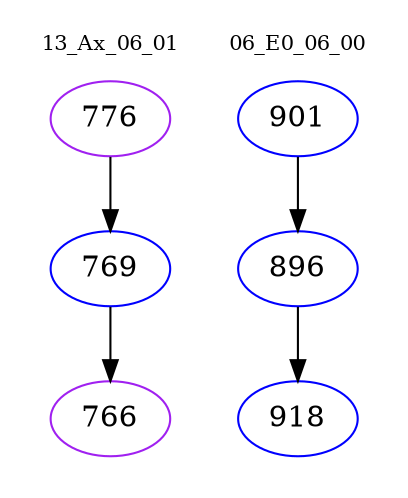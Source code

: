 digraph{
subgraph cluster_0 {
color = white
label = "13_Ax_06_01";
fontsize=10;
T0_776 [label="776", color="purple"]
T0_776 -> T0_769 [color="black"]
T0_769 [label="769", color="blue"]
T0_769 -> T0_766 [color="black"]
T0_766 [label="766", color="purple"]
}
subgraph cluster_1 {
color = white
label = "06_E0_06_00";
fontsize=10;
T1_901 [label="901", color="blue"]
T1_901 -> T1_896 [color="black"]
T1_896 [label="896", color="blue"]
T1_896 -> T1_918 [color="black"]
T1_918 [label="918", color="blue"]
}
}
